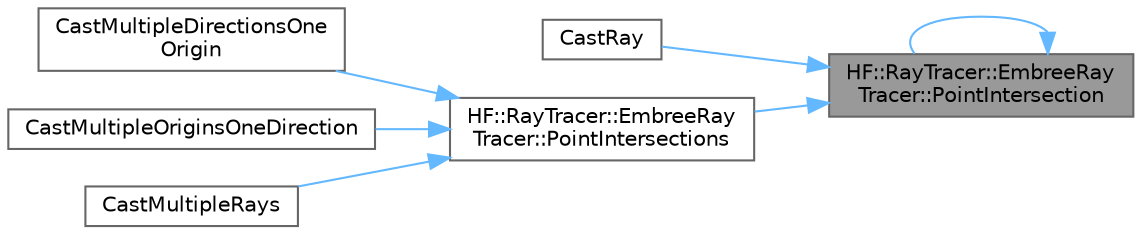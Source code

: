 digraph "HF::RayTracer::EmbreeRayTracer::PointIntersection"
{
 // LATEX_PDF_SIZE
  bgcolor="transparent";
  edge [fontname=Helvetica,fontsize=10,labelfontname=Helvetica,labelfontsize=10];
  node [fontname=Helvetica,fontsize=10,shape=box,height=0.2,width=0.4];
  rankdir="RL";
  Node1 [label="HF::RayTracer::EmbreeRay\lTracer::PointIntersection",height=0.2,width=0.4,color="gray40", fillcolor="grey60", style="filled", fontcolor="black",tooltip="Cast a ray and overwrite the origin with the hitpoint if it intersects any geometry."];
  Node1 -> Node2 [dir="back",color="steelblue1",style="solid"];
  Node2 [label="CastRay",height=0.2,width=0.4,color="grey40", fillcolor="white", style="filled",URL="$a00457.html#gab12d174cbad096750b3bc2acc1593ee7",tooltip="Cast a single ray from the raytracer and receive a point in return."];
  Node1 -> Node1 [dir="back",color="steelblue1",style="solid"];
  Node1 -> Node3 [dir="back",color="steelblue1",style="solid"];
  Node3 [label="HF::RayTracer::EmbreeRay\lTracer::PointIntersections",height=0.2,width=0.4,color="grey40", fillcolor="white", style="filled",URL="$a01411.html#a0c4abe0d3160c1a59231e0ae492fe537",tooltip="Cast multiple rays and recieve hitpoints in return."];
  Node3 -> Node4 [dir="back",color="steelblue1",style="solid"];
  Node4 [label="CastMultipleDirectionsOne\lOrigin",height=0.2,width=0.4,color="grey40", fillcolor="white", style="filled",URL="$a00457.html#ga9debc0081ffc5b1f26262cd935b6f5ce",tooltip="Cast rays from a single origin point in multiple directions and get a the points where they intersect..."];
  Node3 -> Node5 [dir="back",color="steelblue1",style="solid"];
  Node5 [label="CastMultipleOriginsOneDirection",height=0.2,width=0.4,color="grey40", fillcolor="white", style="filled",URL="$a00457.html#gad4a9f19d6fe4a802b7788948707ed5c0",tooltip="Cast rays from each origin point in the given direction."];
  Node3 -> Node6 [dir="back",color="steelblue1",style="solid"];
  Node6 [label="CastMultipleRays",height=0.2,width=0.4,color="grey40", fillcolor="white", style="filled",URL="$a00457.html#ga7763f4488e7c507e078882fe699d717f",tooltip="Cast multiple rays at once in parallel and receive their hitpoints in return. The number of direction..."];
}
